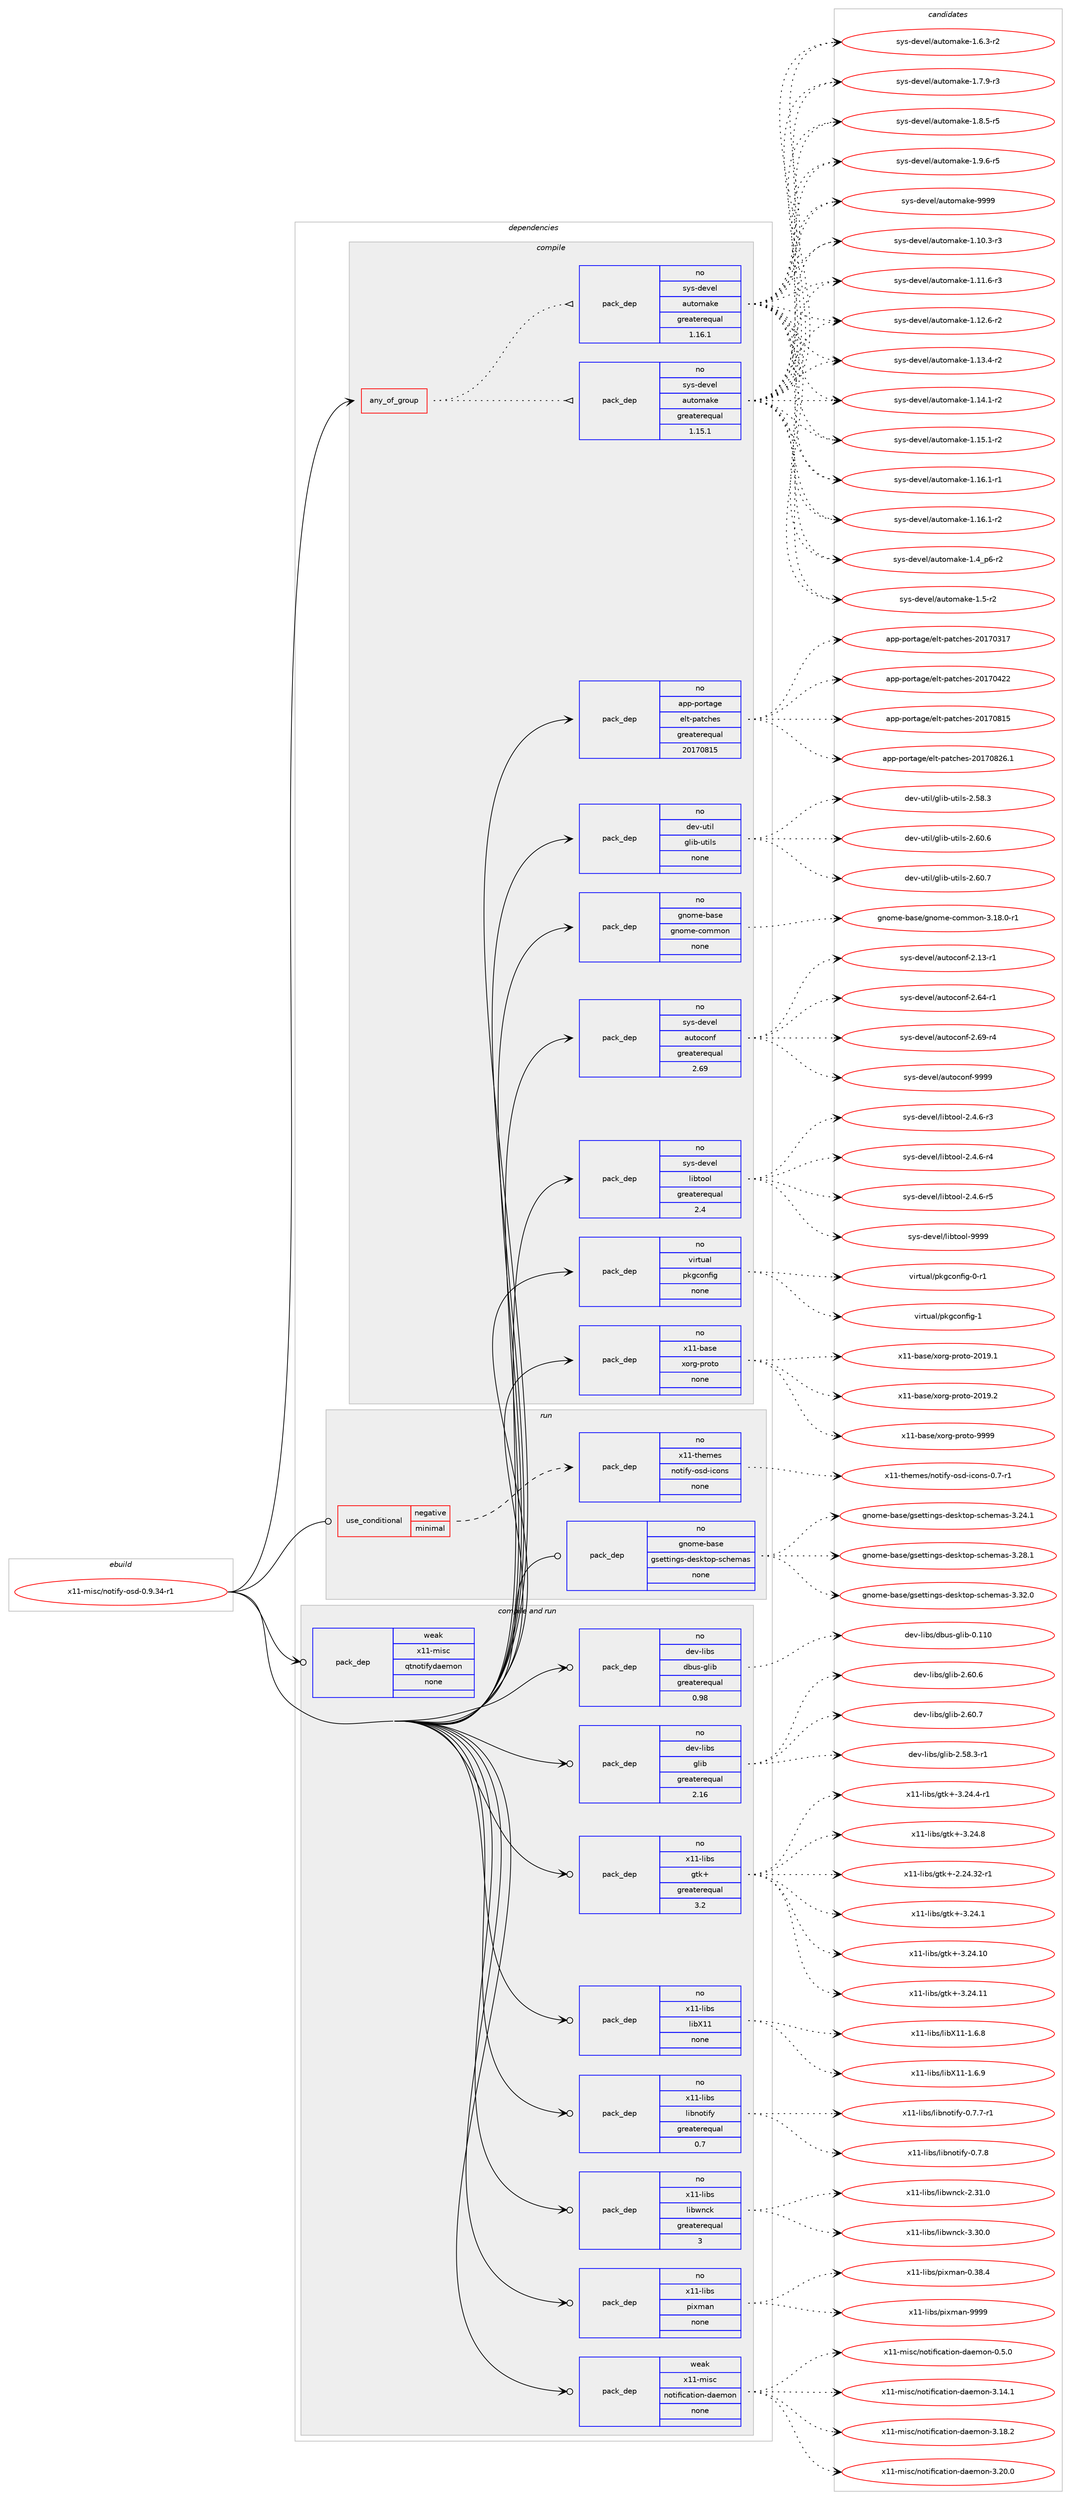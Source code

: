 digraph prolog {

# *************
# Graph options
# *************

newrank=true;
concentrate=true;
compound=true;
graph [rankdir=LR,fontname=Helvetica,fontsize=10,ranksep=1.5];#, ranksep=2.5, nodesep=0.2];
edge  [arrowhead=vee];
node  [fontname=Helvetica,fontsize=10];

# **********
# The ebuild
# **********

subgraph cluster_leftcol {
color=gray;
rank=same;
label=<<i>ebuild</i>>;
id [label="x11-misc/notify-osd-0.9.34-r1", color=red, width=4, href="../x11-misc/notify-osd-0.9.34-r1.svg"];
}

# ****************
# The dependencies
# ****************

subgraph cluster_midcol {
color=gray;
label=<<i>dependencies</i>>;
subgraph cluster_compile {
fillcolor="#eeeeee";
style=filled;
label=<<i>compile</i>>;
subgraph any16089 {
dependency919799 [label=<<TABLE BORDER="0" CELLBORDER="1" CELLSPACING="0" CELLPADDING="4"><TR><TD CELLPADDING="10">any_of_group</TD></TR></TABLE>>, shape=none, color=red];subgraph pack683270 {
dependency919800 [label=<<TABLE BORDER="0" CELLBORDER="1" CELLSPACING="0" CELLPADDING="4" WIDTH="220"><TR><TD ROWSPAN="6" CELLPADDING="30">pack_dep</TD></TR><TR><TD WIDTH="110">no</TD></TR><TR><TD>sys-devel</TD></TR><TR><TD>automake</TD></TR><TR><TD>greaterequal</TD></TR><TR><TD>1.16.1</TD></TR></TABLE>>, shape=none, color=blue];
}
dependency919799:e -> dependency919800:w [weight=20,style="dotted",arrowhead="oinv"];
subgraph pack683271 {
dependency919801 [label=<<TABLE BORDER="0" CELLBORDER="1" CELLSPACING="0" CELLPADDING="4" WIDTH="220"><TR><TD ROWSPAN="6" CELLPADDING="30">pack_dep</TD></TR><TR><TD WIDTH="110">no</TD></TR><TR><TD>sys-devel</TD></TR><TR><TD>automake</TD></TR><TR><TD>greaterequal</TD></TR><TR><TD>1.15.1</TD></TR></TABLE>>, shape=none, color=blue];
}
dependency919799:e -> dependency919801:w [weight=20,style="dotted",arrowhead="oinv"];
}
id:e -> dependency919799:w [weight=20,style="solid",arrowhead="vee"];
subgraph pack683272 {
dependency919802 [label=<<TABLE BORDER="0" CELLBORDER="1" CELLSPACING="0" CELLPADDING="4" WIDTH="220"><TR><TD ROWSPAN="6" CELLPADDING="30">pack_dep</TD></TR><TR><TD WIDTH="110">no</TD></TR><TR><TD>app-portage</TD></TR><TR><TD>elt-patches</TD></TR><TR><TD>greaterequal</TD></TR><TR><TD>20170815</TD></TR></TABLE>>, shape=none, color=blue];
}
id:e -> dependency919802:w [weight=20,style="solid",arrowhead="vee"];
subgraph pack683273 {
dependency919803 [label=<<TABLE BORDER="0" CELLBORDER="1" CELLSPACING="0" CELLPADDING="4" WIDTH="220"><TR><TD ROWSPAN="6" CELLPADDING="30">pack_dep</TD></TR><TR><TD WIDTH="110">no</TD></TR><TR><TD>dev-util</TD></TR><TR><TD>glib-utils</TD></TR><TR><TD>none</TD></TR><TR><TD></TD></TR></TABLE>>, shape=none, color=blue];
}
id:e -> dependency919803:w [weight=20,style="solid",arrowhead="vee"];
subgraph pack683274 {
dependency919804 [label=<<TABLE BORDER="0" CELLBORDER="1" CELLSPACING="0" CELLPADDING="4" WIDTH="220"><TR><TD ROWSPAN="6" CELLPADDING="30">pack_dep</TD></TR><TR><TD WIDTH="110">no</TD></TR><TR><TD>gnome-base</TD></TR><TR><TD>gnome-common</TD></TR><TR><TD>none</TD></TR><TR><TD></TD></TR></TABLE>>, shape=none, color=blue];
}
id:e -> dependency919804:w [weight=20,style="solid",arrowhead="vee"];
subgraph pack683275 {
dependency919805 [label=<<TABLE BORDER="0" CELLBORDER="1" CELLSPACING="0" CELLPADDING="4" WIDTH="220"><TR><TD ROWSPAN="6" CELLPADDING="30">pack_dep</TD></TR><TR><TD WIDTH="110">no</TD></TR><TR><TD>sys-devel</TD></TR><TR><TD>autoconf</TD></TR><TR><TD>greaterequal</TD></TR><TR><TD>2.69</TD></TR></TABLE>>, shape=none, color=blue];
}
id:e -> dependency919805:w [weight=20,style="solid",arrowhead="vee"];
subgraph pack683276 {
dependency919806 [label=<<TABLE BORDER="0" CELLBORDER="1" CELLSPACING="0" CELLPADDING="4" WIDTH="220"><TR><TD ROWSPAN="6" CELLPADDING="30">pack_dep</TD></TR><TR><TD WIDTH="110">no</TD></TR><TR><TD>sys-devel</TD></TR><TR><TD>libtool</TD></TR><TR><TD>greaterequal</TD></TR><TR><TD>2.4</TD></TR></TABLE>>, shape=none, color=blue];
}
id:e -> dependency919806:w [weight=20,style="solid",arrowhead="vee"];
subgraph pack683277 {
dependency919807 [label=<<TABLE BORDER="0" CELLBORDER="1" CELLSPACING="0" CELLPADDING="4" WIDTH="220"><TR><TD ROWSPAN="6" CELLPADDING="30">pack_dep</TD></TR><TR><TD WIDTH="110">no</TD></TR><TR><TD>virtual</TD></TR><TR><TD>pkgconfig</TD></TR><TR><TD>none</TD></TR><TR><TD></TD></TR></TABLE>>, shape=none, color=blue];
}
id:e -> dependency919807:w [weight=20,style="solid",arrowhead="vee"];
subgraph pack683278 {
dependency919808 [label=<<TABLE BORDER="0" CELLBORDER="1" CELLSPACING="0" CELLPADDING="4" WIDTH="220"><TR><TD ROWSPAN="6" CELLPADDING="30">pack_dep</TD></TR><TR><TD WIDTH="110">no</TD></TR><TR><TD>x11-base</TD></TR><TR><TD>xorg-proto</TD></TR><TR><TD>none</TD></TR><TR><TD></TD></TR></TABLE>>, shape=none, color=blue];
}
id:e -> dependency919808:w [weight=20,style="solid",arrowhead="vee"];
}
subgraph cluster_compileandrun {
fillcolor="#eeeeee";
style=filled;
label=<<i>compile and run</i>>;
subgraph pack683279 {
dependency919809 [label=<<TABLE BORDER="0" CELLBORDER="1" CELLSPACING="0" CELLPADDING="4" WIDTH="220"><TR><TD ROWSPAN="6" CELLPADDING="30">pack_dep</TD></TR><TR><TD WIDTH="110">no</TD></TR><TR><TD>dev-libs</TD></TR><TR><TD>dbus-glib</TD></TR><TR><TD>greaterequal</TD></TR><TR><TD>0.98</TD></TR></TABLE>>, shape=none, color=blue];
}
id:e -> dependency919809:w [weight=20,style="solid",arrowhead="odotvee"];
subgraph pack683280 {
dependency919810 [label=<<TABLE BORDER="0" CELLBORDER="1" CELLSPACING="0" CELLPADDING="4" WIDTH="220"><TR><TD ROWSPAN="6" CELLPADDING="30">pack_dep</TD></TR><TR><TD WIDTH="110">no</TD></TR><TR><TD>dev-libs</TD></TR><TR><TD>glib</TD></TR><TR><TD>greaterequal</TD></TR><TR><TD>2.16</TD></TR></TABLE>>, shape=none, color=blue];
}
id:e -> dependency919810:w [weight=20,style="solid",arrowhead="odotvee"];
subgraph pack683281 {
dependency919811 [label=<<TABLE BORDER="0" CELLBORDER="1" CELLSPACING="0" CELLPADDING="4" WIDTH="220"><TR><TD ROWSPAN="6" CELLPADDING="30">pack_dep</TD></TR><TR><TD WIDTH="110">no</TD></TR><TR><TD>x11-libs</TD></TR><TR><TD>gtk+</TD></TR><TR><TD>greaterequal</TD></TR><TR><TD>3.2</TD></TR></TABLE>>, shape=none, color=blue];
}
id:e -> dependency919811:w [weight=20,style="solid",arrowhead="odotvee"];
subgraph pack683282 {
dependency919812 [label=<<TABLE BORDER="0" CELLBORDER="1" CELLSPACING="0" CELLPADDING="4" WIDTH="220"><TR><TD ROWSPAN="6" CELLPADDING="30">pack_dep</TD></TR><TR><TD WIDTH="110">no</TD></TR><TR><TD>x11-libs</TD></TR><TR><TD>libX11</TD></TR><TR><TD>none</TD></TR><TR><TD></TD></TR></TABLE>>, shape=none, color=blue];
}
id:e -> dependency919812:w [weight=20,style="solid",arrowhead="odotvee"];
subgraph pack683283 {
dependency919813 [label=<<TABLE BORDER="0" CELLBORDER="1" CELLSPACING="0" CELLPADDING="4" WIDTH="220"><TR><TD ROWSPAN="6" CELLPADDING="30">pack_dep</TD></TR><TR><TD WIDTH="110">no</TD></TR><TR><TD>x11-libs</TD></TR><TR><TD>libnotify</TD></TR><TR><TD>greaterequal</TD></TR><TR><TD>0.7</TD></TR></TABLE>>, shape=none, color=blue];
}
id:e -> dependency919813:w [weight=20,style="solid",arrowhead="odotvee"];
subgraph pack683284 {
dependency919814 [label=<<TABLE BORDER="0" CELLBORDER="1" CELLSPACING="0" CELLPADDING="4" WIDTH="220"><TR><TD ROWSPAN="6" CELLPADDING="30">pack_dep</TD></TR><TR><TD WIDTH="110">no</TD></TR><TR><TD>x11-libs</TD></TR><TR><TD>libwnck</TD></TR><TR><TD>greaterequal</TD></TR><TR><TD>3</TD></TR></TABLE>>, shape=none, color=blue];
}
id:e -> dependency919814:w [weight=20,style="solid",arrowhead="odotvee"];
subgraph pack683285 {
dependency919815 [label=<<TABLE BORDER="0" CELLBORDER="1" CELLSPACING="0" CELLPADDING="4" WIDTH="220"><TR><TD ROWSPAN="6" CELLPADDING="30">pack_dep</TD></TR><TR><TD WIDTH="110">no</TD></TR><TR><TD>x11-libs</TD></TR><TR><TD>pixman</TD></TR><TR><TD>none</TD></TR><TR><TD></TD></TR></TABLE>>, shape=none, color=blue];
}
id:e -> dependency919815:w [weight=20,style="solid",arrowhead="odotvee"];
subgraph pack683286 {
dependency919816 [label=<<TABLE BORDER="0" CELLBORDER="1" CELLSPACING="0" CELLPADDING="4" WIDTH="220"><TR><TD ROWSPAN="6" CELLPADDING="30">pack_dep</TD></TR><TR><TD WIDTH="110">weak</TD></TR><TR><TD>x11-misc</TD></TR><TR><TD>notification-daemon</TD></TR><TR><TD>none</TD></TR><TR><TD></TD></TR></TABLE>>, shape=none, color=blue];
}
id:e -> dependency919816:w [weight=20,style="solid",arrowhead="odotvee"];
subgraph pack683287 {
dependency919817 [label=<<TABLE BORDER="0" CELLBORDER="1" CELLSPACING="0" CELLPADDING="4" WIDTH="220"><TR><TD ROWSPAN="6" CELLPADDING="30">pack_dep</TD></TR><TR><TD WIDTH="110">weak</TD></TR><TR><TD>x11-misc</TD></TR><TR><TD>qtnotifydaemon</TD></TR><TR><TD>none</TD></TR><TR><TD></TD></TR></TABLE>>, shape=none, color=blue];
}
id:e -> dependency919817:w [weight=20,style="solid",arrowhead="odotvee"];
}
subgraph cluster_run {
fillcolor="#eeeeee";
style=filled;
label=<<i>run</i>>;
subgraph cond219849 {
dependency919818 [label=<<TABLE BORDER="0" CELLBORDER="1" CELLSPACING="0" CELLPADDING="4"><TR><TD ROWSPAN="3" CELLPADDING="10">use_conditional</TD></TR><TR><TD>negative</TD></TR><TR><TD>minimal</TD></TR></TABLE>>, shape=none, color=red];
subgraph pack683288 {
dependency919819 [label=<<TABLE BORDER="0" CELLBORDER="1" CELLSPACING="0" CELLPADDING="4" WIDTH="220"><TR><TD ROWSPAN="6" CELLPADDING="30">pack_dep</TD></TR><TR><TD WIDTH="110">no</TD></TR><TR><TD>x11-themes</TD></TR><TR><TD>notify-osd-icons</TD></TR><TR><TD>none</TD></TR><TR><TD></TD></TR></TABLE>>, shape=none, color=blue];
}
dependency919818:e -> dependency919819:w [weight=20,style="dashed",arrowhead="vee"];
}
id:e -> dependency919818:w [weight=20,style="solid",arrowhead="odot"];
subgraph pack683289 {
dependency919820 [label=<<TABLE BORDER="0" CELLBORDER="1" CELLSPACING="0" CELLPADDING="4" WIDTH="220"><TR><TD ROWSPAN="6" CELLPADDING="30">pack_dep</TD></TR><TR><TD WIDTH="110">no</TD></TR><TR><TD>gnome-base</TD></TR><TR><TD>gsettings-desktop-schemas</TD></TR><TR><TD>none</TD></TR><TR><TD></TD></TR></TABLE>>, shape=none, color=blue];
}
id:e -> dependency919820:w [weight=20,style="solid",arrowhead="odot"];
}
}

# **************
# The candidates
# **************

subgraph cluster_choices {
rank=same;
color=gray;
label=<<i>candidates</i>>;

subgraph choice683270 {
color=black;
nodesep=1;
choice11512111545100101118101108479711711611110997107101454946494846514511451 [label="sys-devel/automake-1.10.3-r3", color=red, width=4,href="../sys-devel/automake-1.10.3-r3.svg"];
choice11512111545100101118101108479711711611110997107101454946494946544511451 [label="sys-devel/automake-1.11.6-r3", color=red, width=4,href="../sys-devel/automake-1.11.6-r3.svg"];
choice11512111545100101118101108479711711611110997107101454946495046544511450 [label="sys-devel/automake-1.12.6-r2", color=red, width=4,href="../sys-devel/automake-1.12.6-r2.svg"];
choice11512111545100101118101108479711711611110997107101454946495146524511450 [label="sys-devel/automake-1.13.4-r2", color=red, width=4,href="../sys-devel/automake-1.13.4-r2.svg"];
choice11512111545100101118101108479711711611110997107101454946495246494511450 [label="sys-devel/automake-1.14.1-r2", color=red, width=4,href="../sys-devel/automake-1.14.1-r2.svg"];
choice11512111545100101118101108479711711611110997107101454946495346494511450 [label="sys-devel/automake-1.15.1-r2", color=red, width=4,href="../sys-devel/automake-1.15.1-r2.svg"];
choice11512111545100101118101108479711711611110997107101454946495446494511449 [label="sys-devel/automake-1.16.1-r1", color=red, width=4,href="../sys-devel/automake-1.16.1-r1.svg"];
choice11512111545100101118101108479711711611110997107101454946495446494511450 [label="sys-devel/automake-1.16.1-r2", color=red, width=4,href="../sys-devel/automake-1.16.1-r2.svg"];
choice115121115451001011181011084797117116111109971071014549465295112544511450 [label="sys-devel/automake-1.4_p6-r2", color=red, width=4,href="../sys-devel/automake-1.4_p6-r2.svg"];
choice11512111545100101118101108479711711611110997107101454946534511450 [label="sys-devel/automake-1.5-r2", color=red, width=4,href="../sys-devel/automake-1.5-r2.svg"];
choice115121115451001011181011084797117116111109971071014549465446514511450 [label="sys-devel/automake-1.6.3-r2", color=red, width=4,href="../sys-devel/automake-1.6.3-r2.svg"];
choice115121115451001011181011084797117116111109971071014549465546574511451 [label="sys-devel/automake-1.7.9-r3", color=red, width=4,href="../sys-devel/automake-1.7.9-r3.svg"];
choice115121115451001011181011084797117116111109971071014549465646534511453 [label="sys-devel/automake-1.8.5-r5", color=red, width=4,href="../sys-devel/automake-1.8.5-r5.svg"];
choice115121115451001011181011084797117116111109971071014549465746544511453 [label="sys-devel/automake-1.9.6-r5", color=red, width=4,href="../sys-devel/automake-1.9.6-r5.svg"];
choice115121115451001011181011084797117116111109971071014557575757 [label="sys-devel/automake-9999", color=red, width=4,href="../sys-devel/automake-9999.svg"];
dependency919800:e -> choice11512111545100101118101108479711711611110997107101454946494846514511451:w [style=dotted,weight="100"];
dependency919800:e -> choice11512111545100101118101108479711711611110997107101454946494946544511451:w [style=dotted,weight="100"];
dependency919800:e -> choice11512111545100101118101108479711711611110997107101454946495046544511450:w [style=dotted,weight="100"];
dependency919800:e -> choice11512111545100101118101108479711711611110997107101454946495146524511450:w [style=dotted,weight="100"];
dependency919800:e -> choice11512111545100101118101108479711711611110997107101454946495246494511450:w [style=dotted,weight="100"];
dependency919800:e -> choice11512111545100101118101108479711711611110997107101454946495346494511450:w [style=dotted,weight="100"];
dependency919800:e -> choice11512111545100101118101108479711711611110997107101454946495446494511449:w [style=dotted,weight="100"];
dependency919800:e -> choice11512111545100101118101108479711711611110997107101454946495446494511450:w [style=dotted,weight="100"];
dependency919800:e -> choice115121115451001011181011084797117116111109971071014549465295112544511450:w [style=dotted,weight="100"];
dependency919800:e -> choice11512111545100101118101108479711711611110997107101454946534511450:w [style=dotted,weight="100"];
dependency919800:e -> choice115121115451001011181011084797117116111109971071014549465446514511450:w [style=dotted,weight="100"];
dependency919800:e -> choice115121115451001011181011084797117116111109971071014549465546574511451:w [style=dotted,weight="100"];
dependency919800:e -> choice115121115451001011181011084797117116111109971071014549465646534511453:w [style=dotted,weight="100"];
dependency919800:e -> choice115121115451001011181011084797117116111109971071014549465746544511453:w [style=dotted,weight="100"];
dependency919800:e -> choice115121115451001011181011084797117116111109971071014557575757:w [style=dotted,weight="100"];
}
subgraph choice683271 {
color=black;
nodesep=1;
choice11512111545100101118101108479711711611110997107101454946494846514511451 [label="sys-devel/automake-1.10.3-r3", color=red, width=4,href="../sys-devel/automake-1.10.3-r3.svg"];
choice11512111545100101118101108479711711611110997107101454946494946544511451 [label="sys-devel/automake-1.11.6-r3", color=red, width=4,href="../sys-devel/automake-1.11.6-r3.svg"];
choice11512111545100101118101108479711711611110997107101454946495046544511450 [label="sys-devel/automake-1.12.6-r2", color=red, width=4,href="../sys-devel/automake-1.12.6-r2.svg"];
choice11512111545100101118101108479711711611110997107101454946495146524511450 [label="sys-devel/automake-1.13.4-r2", color=red, width=4,href="../sys-devel/automake-1.13.4-r2.svg"];
choice11512111545100101118101108479711711611110997107101454946495246494511450 [label="sys-devel/automake-1.14.1-r2", color=red, width=4,href="../sys-devel/automake-1.14.1-r2.svg"];
choice11512111545100101118101108479711711611110997107101454946495346494511450 [label="sys-devel/automake-1.15.1-r2", color=red, width=4,href="../sys-devel/automake-1.15.1-r2.svg"];
choice11512111545100101118101108479711711611110997107101454946495446494511449 [label="sys-devel/automake-1.16.1-r1", color=red, width=4,href="../sys-devel/automake-1.16.1-r1.svg"];
choice11512111545100101118101108479711711611110997107101454946495446494511450 [label="sys-devel/automake-1.16.1-r2", color=red, width=4,href="../sys-devel/automake-1.16.1-r2.svg"];
choice115121115451001011181011084797117116111109971071014549465295112544511450 [label="sys-devel/automake-1.4_p6-r2", color=red, width=4,href="../sys-devel/automake-1.4_p6-r2.svg"];
choice11512111545100101118101108479711711611110997107101454946534511450 [label="sys-devel/automake-1.5-r2", color=red, width=4,href="../sys-devel/automake-1.5-r2.svg"];
choice115121115451001011181011084797117116111109971071014549465446514511450 [label="sys-devel/automake-1.6.3-r2", color=red, width=4,href="../sys-devel/automake-1.6.3-r2.svg"];
choice115121115451001011181011084797117116111109971071014549465546574511451 [label="sys-devel/automake-1.7.9-r3", color=red, width=4,href="../sys-devel/automake-1.7.9-r3.svg"];
choice115121115451001011181011084797117116111109971071014549465646534511453 [label="sys-devel/automake-1.8.5-r5", color=red, width=4,href="../sys-devel/automake-1.8.5-r5.svg"];
choice115121115451001011181011084797117116111109971071014549465746544511453 [label="sys-devel/automake-1.9.6-r5", color=red, width=4,href="../sys-devel/automake-1.9.6-r5.svg"];
choice115121115451001011181011084797117116111109971071014557575757 [label="sys-devel/automake-9999", color=red, width=4,href="../sys-devel/automake-9999.svg"];
dependency919801:e -> choice11512111545100101118101108479711711611110997107101454946494846514511451:w [style=dotted,weight="100"];
dependency919801:e -> choice11512111545100101118101108479711711611110997107101454946494946544511451:w [style=dotted,weight="100"];
dependency919801:e -> choice11512111545100101118101108479711711611110997107101454946495046544511450:w [style=dotted,weight="100"];
dependency919801:e -> choice11512111545100101118101108479711711611110997107101454946495146524511450:w [style=dotted,weight="100"];
dependency919801:e -> choice11512111545100101118101108479711711611110997107101454946495246494511450:w [style=dotted,weight="100"];
dependency919801:e -> choice11512111545100101118101108479711711611110997107101454946495346494511450:w [style=dotted,weight="100"];
dependency919801:e -> choice11512111545100101118101108479711711611110997107101454946495446494511449:w [style=dotted,weight="100"];
dependency919801:e -> choice11512111545100101118101108479711711611110997107101454946495446494511450:w [style=dotted,weight="100"];
dependency919801:e -> choice115121115451001011181011084797117116111109971071014549465295112544511450:w [style=dotted,weight="100"];
dependency919801:e -> choice11512111545100101118101108479711711611110997107101454946534511450:w [style=dotted,weight="100"];
dependency919801:e -> choice115121115451001011181011084797117116111109971071014549465446514511450:w [style=dotted,weight="100"];
dependency919801:e -> choice115121115451001011181011084797117116111109971071014549465546574511451:w [style=dotted,weight="100"];
dependency919801:e -> choice115121115451001011181011084797117116111109971071014549465646534511453:w [style=dotted,weight="100"];
dependency919801:e -> choice115121115451001011181011084797117116111109971071014549465746544511453:w [style=dotted,weight="100"];
dependency919801:e -> choice115121115451001011181011084797117116111109971071014557575757:w [style=dotted,weight="100"];
}
subgraph choice683272 {
color=black;
nodesep=1;
choice97112112451121111141169710310147101108116451129711699104101115455048495548514955 [label="app-portage/elt-patches-20170317", color=red, width=4,href="../app-portage/elt-patches-20170317.svg"];
choice97112112451121111141169710310147101108116451129711699104101115455048495548525050 [label="app-portage/elt-patches-20170422", color=red, width=4,href="../app-portage/elt-patches-20170422.svg"];
choice97112112451121111141169710310147101108116451129711699104101115455048495548564953 [label="app-portage/elt-patches-20170815", color=red, width=4,href="../app-portage/elt-patches-20170815.svg"];
choice971121124511211111411697103101471011081164511297116991041011154550484955485650544649 [label="app-portage/elt-patches-20170826.1", color=red, width=4,href="../app-portage/elt-patches-20170826.1.svg"];
dependency919802:e -> choice97112112451121111141169710310147101108116451129711699104101115455048495548514955:w [style=dotted,weight="100"];
dependency919802:e -> choice97112112451121111141169710310147101108116451129711699104101115455048495548525050:w [style=dotted,weight="100"];
dependency919802:e -> choice97112112451121111141169710310147101108116451129711699104101115455048495548564953:w [style=dotted,weight="100"];
dependency919802:e -> choice971121124511211111411697103101471011081164511297116991041011154550484955485650544649:w [style=dotted,weight="100"];
}
subgraph choice683273 {
color=black;
nodesep=1;
choice1001011184511711610510847103108105984511711610510811545504653564651 [label="dev-util/glib-utils-2.58.3", color=red, width=4,href="../dev-util/glib-utils-2.58.3.svg"];
choice1001011184511711610510847103108105984511711610510811545504654484654 [label="dev-util/glib-utils-2.60.6", color=red, width=4,href="../dev-util/glib-utils-2.60.6.svg"];
choice1001011184511711610510847103108105984511711610510811545504654484655 [label="dev-util/glib-utils-2.60.7", color=red, width=4,href="../dev-util/glib-utils-2.60.7.svg"];
dependency919803:e -> choice1001011184511711610510847103108105984511711610510811545504653564651:w [style=dotted,weight="100"];
dependency919803:e -> choice1001011184511711610510847103108105984511711610510811545504654484654:w [style=dotted,weight="100"];
dependency919803:e -> choice1001011184511711610510847103108105984511711610510811545504654484655:w [style=dotted,weight="100"];
}
subgraph choice683274 {
color=black;
nodesep=1;
choice103110111109101459897115101471031101111091014599111109109111110455146495646484511449 [label="gnome-base/gnome-common-3.18.0-r1", color=red, width=4,href="../gnome-base/gnome-common-3.18.0-r1.svg"];
dependency919804:e -> choice103110111109101459897115101471031101111091014599111109109111110455146495646484511449:w [style=dotted,weight="100"];
}
subgraph choice683275 {
color=black;
nodesep=1;
choice1151211154510010111810110847971171161119911111010245504649514511449 [label="sys-devel/autoconf-2.13-r1", color=red, width=4,href="../sys-devel/autoconf-2.13-r1.svg"];
choice1151211154510010111810110847971171161119911111010245504654524511449 [label="sys-devel/autoconf-2.64-r1", color=red, width=4,href="../sys-devel/autoconf-2.64-r1.svg"];
choice1151211154510010111810110847971171161119911111010245504654574511452 [label="sys-devel/autoconf-2.69-r4", color=red, width=4,href="../sys-devel/autoconf-2.69-r4.svg"];
choice115121115451001011181011084797117116111991111101024557575757 [label="sys-devel/autoconf-9999", color=red, width=4,href="../sys-devel/autoconf-9999.svg"];
dependency919805:e -> choice1151211154510010111810110847971171161119911111010245504649514511449:w [style=dotted,weight="100"];
dependency919805:e -> choice1151211154510010111810110847971171161119911111010245504654524511449:w [style=dotted,weight="100"];
dependency919805:e -> choice1151211154510010111810110847971171161119911111010245504654574511452:w [style=dotted,weight="100"];
dependency919805:e -> choice115121115451001011181011084797117116111991111101024557575757:w [style=dotted,weight="100"];
}
subgraph choice683276 {
color=black;
nodesep=1;
choice1151211154510010111810110847108105981161111111084550465246544511451 [label="sys-devel/libtool-2.4.6-r3", color=red, width=4,href="../sys-devel/libtool-2.4.6-r3.svg"];
choice1151211154510010111810110847108105981161111111084550465246544511452 [label="sys-devel/libtool-2.4.6-r4", color=red, width=4,href="../sys-devel/libtool-2.4.6-r4.svg"];
choice1151211154510010111810110847108105981161111111084550465246544511453 [label="sys-devel/libtool-2.4.6-r5", color=red, width=4,href="../sys-devel/libtool-2.4.6-r5.svg"];
choice1151211154510010111810110847108105981161111111084557575757 [label="sys-devel/libtool-9999", color=red, width=4,href="../sys-devel/libtool-9999.svg"];
dependency919806:e -> choice1151211154510010111810110847108105981161111111084550465246544511451:w [style=dotted,weight="100"];
dependency919806:e -> choice1151211154510010111810110847108105981161111111084550465246544511452:w [style=dotted,weight="100"];
dependency919806:e -> choice1151211154510010111810110847108105981161111111084550465246544511453:w [style=dotted,weight="100"];
dependency919806:e -> choice1151211154510010111810110847108105981161111111084557575757:w [style=dotted,weight="100"];
}
subgraph choice683277 {
color=black;
nodesep=1;
choice11810511411611797108471121071039911111010210510345484511449 [label="virtual/pkgconfig-0-r1", color=red, width=4,href="../virtual/pkgconfig-0-r1.svg"];
choice1181051141161179710847112107103991111101021051034549 [label="virtual/pkgconfig-1", color=red, width=4,href="../virtual/pkgconfig-1.svg"];
dependency919807:e -> choice11810511411611797108471121071039911111010210510345484511449:w [style=dotted,weight="100"];
dependency919807:e -> choice1181051141161179710847112107103991111101021051034549:w [style=dotted,weight="100"];
}
subgraph choice683278 {
color=black;
nodesep=1;
choice1204949459897115101471201111141034511211411111611145504849574649 [label="x11-base/xorg-proto-2019.1", color=red, width=4,href="../x11-base/xorg-proto-2019.1.svg"];
choice1204949459897115101471201111141034511211411111611145504849574650 [label="x11-base/xorg-proto-2019.2", color=red, width=4,href="../x11-base/xorg-proto-2019.2.svg"];
choice120494945989711510147120111114103451121141111161114557575757 [label="x11-base/xorg-proto-9999", color=red, width=4,href="../x11-base/xorg-proto-9999.svg"];
dependency919808:e -> choice1204949459897115101471201111141034511211411111611145504849574649:w [style=dotted,weight="100"];
dependency919808:e -> choice1204949459897115101471201111141034511211411111611145504849574650:w [style=dotted,weight="100"];
dependency919808:e -> choice120494945989711510147120111114103451121141111161114557575757:w [style=dotted,weight="100"];
}
subgraph choice683279 {
color=black;
nodesep=1;
choice100101118451081059811547100981171154510310810598454846494948 [label="dev-libs/dbus-glib-0.110", color=red, width=4,href="../dev-libs/dbus-glib-0.110.svg"];
dependency919809:e -> choice100101118451081059811547100981171154510310810598454846494948:w [style=dotted,weight="100"];
}
subgraph choice683280 {
color=black;
nodesep=1;
choice10010111845108105981154710310810598455046535646514511449 [label="dev-libs/glib-2.58.3-r1", color=red, width=4,href="../dev-libs/glib-2.58.3-r1.svg"];
choice1001011184510810598115471031081059845504654484654 [label="dev-libs/glib-2.60.6", color=red, width=4,href="../dev-libs/glib-2.60.6.svg"];
choice1001011184510810598115471031081059845504654484655 [label="dev-libs/glib-2.60.7", color=red, width=4,href="../dev-libs/glib-2.60.7.svg"];
dependency919810:e -> choice10010111845108105981154710310810598455046535646514511449:w [style=dotted,weight="100"];
dependency919810:e -> choice1001011184510810598115471031081059845504654484654:w [style=dotted,weight="100"];
dependency919810:e -> choice1001011184510810598115471031081059845504654484655:w [style=dotted,weight="100"];
}
subgraph choice683281 {
color=black;
nodesep=1;
choice12049494510810598115471031161074345504650524651504511449 [label="x11-libs/gtk+-2.24.32-r1", color=red, width=4,href="../x11-libs/gtk+-2.24.32-r1.svg"];
choice12049494510810598115471031161074345514650524649 [label="x11-libs/gtk+-3.24.1", color=red, width=4,href="../x11-libs/gtk+-3.24.1.svg"];
choice1204949451081059811547103116107434551465052464948 [label="x11-libs/gtk+-3.24.10", color=red, width=4,href="../x11-libs/gtk+-3.24.10.svg"];
choice1204949451081059811547103116107434551465052464949 [label="x11-libs/gtk+-3.24.11", color=red, width=4,href="../x11-libs/gtk+-3.24.11.svg"];
choice120494945108105981154710311610743455146505246524511449 [label="x11-libs/gtk+-3.24.4-r1", color=red, width=4,href="../x11-libs/gtk+-3.24.4-r1.svg"];
choice12049494510810598115471031161074345514650524656 [label="x11-libs/gtk+-3.24.8", color=red, width=4,href="../x11-libs/gtk+-3.24.8.svg"];
dependency919811:e -> choice12049494510810598115471031161074345504650524651504511449:w [style=dotted,weight="100"];
dependency919811:e -> choice12049494510810598115471031161074345514650524649:w [style=dotted,weight="100"];
dependency919811:e -> choice1204949451081059811547103116107434551465052464948:w [style=dotted,weight="100"];
dependency919811:e -> choice1204949451081059811547103116107434551465052464949:w [style=dotted,weight="100"];
dependency919811:e -> choice120494945108105981154710311610743455146505246524511449:w [style=dotted,weight="100"];
dependency919811:e -> choice12049494510810598115471031161074345514650524656:w [style=dotted,weight="100"];
}
subgraph choice683282 {
color=black;
nodesep=1;
choice120494945108105981154710810598884949454946544656 [label="x11-libs/libX11-1.6.8", color=red, width=4,href="../x11-libs/libX11-1.6.8.svg"];
choice120494945108105981154710810598884949454946544657 [label="x11-libs/libX11-1.6.9", color=red, width=4,href="../x11-libs/libX11-1.6.9.svg"];
dependency919812:e -> choice120494945108105981154710810598884949454946544656:w [style=dotted,weight="100"];
dependency919812:e -> choice120494945108105981154710810598884949454946544657:w [style=dotted,weight="100"];
}
subgraph choice683283 {
color=black;
nodesep=1;
choice1204949451081059811547108105981101111161051021214548465546554511449 [label="x11-libs/libnotify-0.7.7-r1", color=red, width=4,href="../x11-libs/libnotify-0.7.7-r1.svg"];
choice120494945108105981154710810598110111116105102121454846554656 [label="x11-libs/libnotify-0.7.8", color=red, width=4,href="../x11-libs/libnotify-0.7.8.svg"];
dependency919813:e -> choice1204949451081059811547108105981101111161051021214548465546554511449:w [style=dotted,weight="100"];
dependency919813:e -> choice120494945108105981154710810598110111116105102121454846554656:w [style=dotted,weight="100"];
}
subgraph choice683284 {
color=black;
nodesep=1;
choice1204949451081059811547108105981191109910745504651494648 [label="x11-libs/libwnck-2.31.0", color=red, width=4,href="../x11-libs/libwnck-2.31.0.svg"];
choice1204949451081059811547108105981191109910745514651484648 [label="x11-libs/libwnck-3.30.0", color=red, width=4,href="../x11-libs/libwnck-3.30.0.svg"];
dependency919814:e -> choice1204949451081059811547108105981191109910745504651494648:w [style=dotted,weight="100"];
dependency919814:e -> choice1204949451081059811547108105981191109910745514651484648:w [style=dotted,weight="100"];
}
subgraph choice683285 {
color=black;
nodesep=1;
choice12049494510810598115471121051201099711045484651564652 [label="x11-libs/pixman-0.38.4", color=red, width=4,href="../x11-libs/pixman-0.38.4.svg"];
choice1204949451081059811547112105120109971104557575757 [label="x11-libs/pixman-9999", color=red, width=4,href="../x11-libs/pixman-9999.svg"];
dependency919815:e -> choice12049494510810598115471121051201099711045484651564652:w [style=dotted,weight="100"];
dependency919815:e -> choice1204949451081059811547112105120109971104557575757:w [style=dotted,weight="100"];
}
subgraph choice683286 {
color=black;
nodesep=1;
choice120494945109105115994711011111610510210599971161051111104510097101109111110454846534648 [label="x11-misc/notification-daemon-0.5.0", color=red, width=4,href="../x11-misc/notification-daemon-0.5.0.svg"];
choice12049494510910511599471101111161051021059997116105111110451009710110911111045514649524649 [label="x11-misc/notification-daemon-3.14.1", color=red, width=4,href="../x11-misc/notification-daemon-3.14.1.svg"];
choice12049494510910511599471101111161051021059997116105111110451009710110911111045514649564650 [label="x11-misc/notification-daemon-3.18.2", color=red, width=4,href="../x11-misc/notification-daemon-3.18.2.svg"];
choice12049494510910511599471101111161051021059997116105111110451009710110911111045514650484648 [label="x11-misc/notification-daemon-3.20.0", color=red, width=4,href="../x11-misc/notification-daemon-3.20.0.svg"];
dependency919816:e -> choice120494945109105115994711011111610510210599971161051111104510097101109111110454846534648:w [style=dotted,weight="100"];
dependency919816:e -> choice12049494510910511599471101111161051021059997116105111110451009710110911111045514649524649:w [style=dotted,weight="100"];
dependency919816:e -> choice12049494510910511599471101111161051021059997116105111110451009710110911111045514649564650:w [style=dotted,weight="100"];
dependency919816:e -> choice12049494510910511599471101111161051021059997116105111110451009710110911111045514650484648:w [style=dotted,weight="100"];
}
subgraph choice683287 {
color=black;
nodesep=1;
}
subgraph choice683288 {
color=black;
nodesep=1;
choice12049494511610410110910111547110111116105102121451111151004510599111110115454846554511449 [label="x11-themes/notify-osd-icons-0.7-r1", color=red, width=4,href="../x11-themes/notify-osd-icons-0.7-r1.svg"];
dependency919819:e -> choice12049494511610410110910111547110111116105102121451111151004510599111110115454846554511449:w [style=dotted,weight="100"];
}
subgraph choice683289 {
color=black;
nodesep=1;
choice103110111109101459897115101471031151011161161051101031154510010111510711611111245115991041011099711545514650524649 [label="gnome-base/gsettings-desktop-schemas-3.24.1", color=red, width=4,href="../gnome-base/gsettings-desktop-schemas-3.24.1.svg"];
choice103110111109101459897115101471031151011161161051101031154510010111510711611111245115991041011099711545514650564649 [label="gnome-base/gsettings-desktop-schemas-3.28.1", color=red, width=4,href="../gnome-base/gsettings-desktop-schemas-3.28.1.svg"];
choice103110111109101459897115101471031151011161161051101031154510010111510711611111245115991041011099711545514651504648 [label="gnome-base/gsettings-desktop-schemas-3.32.0", color=red, width=4,href="../gnome-base/gsettings-desktop-schemas-3.32.0.svg"];
dependency919820:e -> choice103110111109101459897115101471031151011161161051101031154510010111510711611111245115991041011099711545514650524649:w [style=dotted,weight="100"];
dependency919820:e -> choice103110111109101459897115101471031151011161161051101031154510010111510711611111245115991041011099711545514650564649:w [style=dotted,weight="100"];
dependency919820:e -> choice103110111109101459897115101471031151011161161051101031154510010111510711611111245115991041011099711545514651504648:w [style=dotted,weight="100"];
}
}

}
